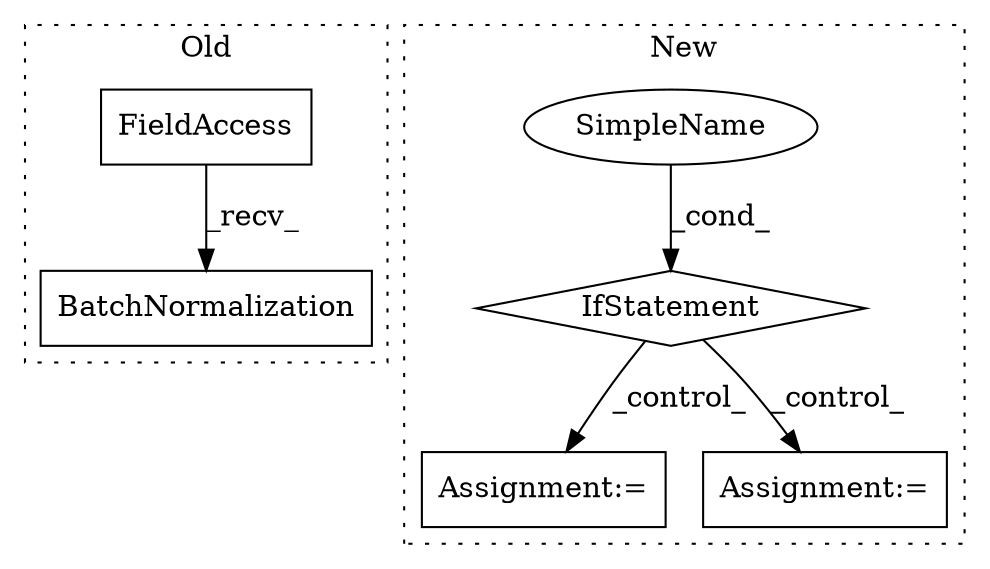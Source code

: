 digraph G {
subgraph cluster0 {
1 [label="BatchNormalization" a="32" s="995,1024" l="19,1" shape="box"];
6 [label="FieldAccess" a="22" s="971" l="23" shape="box"];
label = "Old";
style="dotted";
}
subgraph cluster1 {
2 [label="IfStatement" a="25" s="1562,1582" l="4,2" shape="diamond"];
3 [label="Assignment:=" a="7" s="1620" l="2" shape="box"];
4 [label="SimpleName" a="42" s="1566" l="16" shape="ellipse"];
5 [label="Assignment:=" a="7" s="1728" l="1" shape="box"];
label = "New";
style="dotted";
}
2 -> 5 [label="_control_"];
2 -> 3 [label="_control_"];
4 -> 2 [label="_cond_"];
6 -> 1 [label="_recv_"];
}